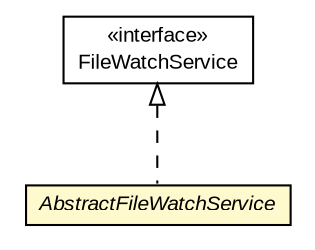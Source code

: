 #!/usr/local/bin/dot
#
# Class diagram 
# Generated by UMLGraph version R5_6-24-gf6e263 (http://www.umlgraph.org/)
#

digraph G {
	edge [fontname="arial",fontsize=10,labelfontname="arial",labelfontsize=10];
	node [fontname="arial",fontsize=10,shape=plaintext];
	nodesep=0.25;
	ranksep=0.5;
	// com.google.code.play2.watcher.api.FileWatchService
	c12 [label=<<table title="com.google.code.play2.watcher.api.FileWatchService" border="0" cellborder="1" cellspacing="0" cellpadding="2" port="p" href="./FileWatchService.html">
		<tr><td><table border="0" cellspacing="0" cellpadding="1">
<tr><td align="center" balign="center"> &#171;interface&#187; </td></tr>
<tr><td align="center" balign="center"> FileWatchService </td></tr>
		</table></td></tr>
		</table>>, URL="./FileWatchService.html", fontname="arial", fontcolor="black", fontsize=10.0];
	// com.google.code.play2.watcher.api.AbstractFileWatchService
	c23 [label=<<table title="com.google.code.play2.watcher.api.AbstractFileWatchService" border="0" cellborder="1" cellspacing="0" cellpadding="2" port="p" bgcolor="lemonChiffon" href="./AbstractFileWatchService.html">
		<tr><td><table border="0" cellspacing="0" cellpadding="1">
<tr><td align="center" balign="center"><font face="arial italic"> AbstractFileWatchService </font></td></tr>
		</table></td></tr>
		</table>>, URL="./AbstractFileWatchService.html", fontname="arial", fontcolor="black", fontsize=10.0];
	//com.google.code.play2.watcher.api.AbstractFileWatchService implements com.google.code.play2.watcher.api.FileWatchService
	c12:p -> c23:p [dir=back,arrowtail=empty,style=dashed];
}

